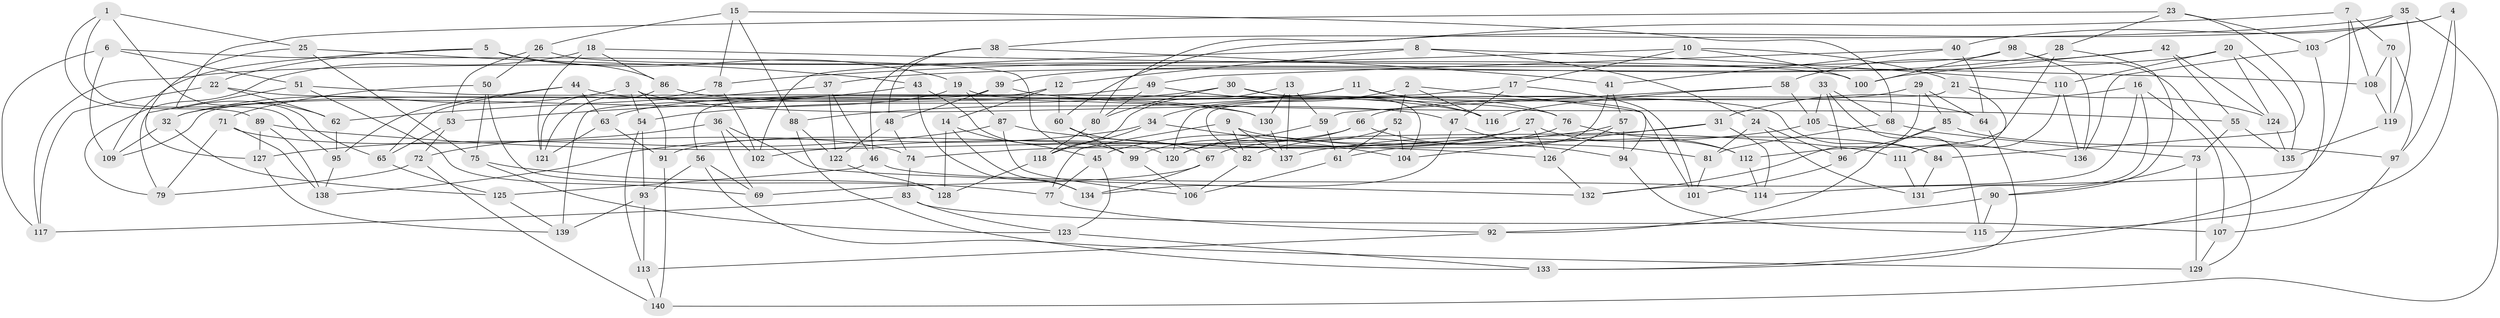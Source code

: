 // coarse degree distribution, {3: 0.11428571428571428, 4: 0.5857142857142857, 6: 0.07142857142857142, 10: 0.014285714285714285, 8: 0.02857142857142857, 5: 0.05714285714285714, 9: 0.07142857142857142, 11: 0.02857142857142857, 14: 0.014285714285714285, 13: 0.014285714285714285}
// Generated by graph-tools (version 1.1) at 2025/01/03/04/25 22:01:14]
// undirected, 140 vertices, 280 edges
graph export_dot {
graph [start="1"]
  node [color=gray90,style=filled];
  1;
  2;
  3;
  4;
  5;
  6;
  7;
  8;
  9;
  10;
  11;
  12;
  13;
  14;
  15;
  16;
  17;
  18;
  19;
  20;
  21;
  22;
  23;
  24;
  25;
  26;
  27;
  28;
  29;
  30;
  31;
  32;
  33;
  34;
  35;
  36;
  37;
  38;
  39;
  40;
  41;
  42;
  43;
  44;
  45;
  46;
  47;
  48;
  49;
  50;
  51;
  52;
  53;
  54;
  55;
  56;
  57;
  58;
  59;
  60;
  61;
  62;
  63;
  64;
  65;
  66;
  67;
  68;
  69;
  70;
  71;
  72;
  73;
  74;
  75;
  76;
  77;
  78;
  79;
  80;
  81;
  82;
  83;
  84;
  85;
  86;
  87;
  88;
  89;
  90;
  91;
  92;
  93;
  94;
  95;
  96;
  97;
  98;
  99;
  100;
  101;
  102;
  103;
  104;
  105;
  106;
  107;
  108;
  109;
  110;
  111;
  112;
  113;
  114;
  115;
  116;
  117;
  118;
  119;
  120;
  121;
  122;
  123;
  124;
  125;
  126;
  127;
  128;
  129;
  130;
  131;
  132;
  133;
  134;
  135;
  136;
  137;
  138;
  139;
  140;
  1 -- 25;
  1 -- 95;
  1 -- 65;
  1 -- 89;
  2 -- 94;
  2 -- 52;
  2 -- 116;
  2 -- 34;
  3 -- 54;
  3 -- 47;
  3 -- 91;
  3 -- 32;
  4 -- 40;
  4 -- 115;
  4 -- 60;
  4 -- 97;
  5 -- 86;
  5 -- 22;
  5 -- 109;
  5 -- 19;
  6 -- 117;
  6 -- 120;
  6 -- 51;
  6 -- 109;
  7 -- 108;
  7 -- 80;
  7 -- 114;
  7 -- 70;
  8 -- 24;
  8 -- 110;
  8 -- 102;
  8 -- 12;
  9 -- 82;
  9 -- 137;
  9 -- 77;
  9 -- 84;
  10 -- 78;
  10 -- 100;
  10 -- 21;
  10 -- 17;
  11 -- 88;
  11 -- 76;
  11 -- 64;
  11 -- 63;
  12 -- 56;
  12 -- 14;
  12 -- 60;
  13 -- 118;
  13 -- 59;
  13 -- 130;
  13 -- 137;
  14 -- 45;
  14 -- 128;
  14 -- 134;
  15 -- 88;
  15 -- 78;
  15 -- 68;
  15 -- 26;
  16 -- 107;
  16 -- 31;
  16 -- 131;
  16 -- 132;
  17 -- 47;
  17 -- 101;
  17 -- 120;
  18 -- 108;
  18 -- 79;
  18 -- 86;
  18 -- 121;
  19 -- 32;
  19 -- 84;
  19 -- 87;
  20 -- 135;
  20 -- 37;
  20 -- 110;
  20 -- 124;
  21 -- 82;
  21 -- 124;
  21 -- 111;
  22 -- 130;
  22 -- 62;
  22 -- 117;
  23 -- 28;
  23 -- 62;
  23 -- 103;
  23 -- 84;
  24 -- 131;
  24 -- 81;
  24 -- 96;
  25 -- 127;
  25 -- 43;
  25 -- 75;
  26 -- 50;
  26 -- 100;
  26 -- 53;
  27 -- 45;
  27 -- 112;
  27 -- 126;
  27 -- 74;
  28 -- 90;
  28 -- 112;
  28 -- 39;
  29 -- 85;
  29 -- 132;
  29 -- 64;
  29 -- 66;
  30 -- 101;
  30 -- 104;
  30 -- 54;
  30 -- 80;
  31 -- 67;
  31 -- 104;
  31 -- 114;
  32 -- 125;
  32 -- 109;
  33 -- 68;
  33 -- 105;
  33 -- 115;
  33 -- 96;
  34 -- 118;
  34 -- 104;
  34 -- 138;
  35 -- 103;
  35 -- 140;
  35 -- 119;
  35 -- 38;
  36 -- 72;
  36 -- 102;
  36 -- 69;
  36 -- 132;
  37 -- 122;
  37 -- 62;
  37 -- 46;
  38 -- 41;
  38 -- 48;
  38 -- 46;
  39 -- 48;
  39 -- 109;
  39 -- 55;
  40 -- 49;
  40 -- 41;
  40 -- 64;
  41 -- 61;
  41 -- 57;
  42 -- 55;
  42 -- 100;
  42 -- 58;
  42 -- 124;
  43 -- 53;
  43 -- 99;
  43 -- 134;
  44 -- 130;
  44 -- 63;
  44 -- 65;
  44 -- 95;
  45 -- 123;
  45 -- 77;
  46 -- 114;
  46 -- 125;
  47 -- 81;
  47 -- 134;
  48 -- 74;
  48 -- 122;
  49 -- 80;
  49 -- 116;
  49 -- 139;
  50 -- 71;
  50 -- 75;
  50 -- 128;
  51 -- 79;
  51 -- 69;
  51 -- 76;
  52 -- 104;
  52 -- 120;
  52 -- 61;
  53 -- 72;
  53 -- 65;
  54 -- 93;
  54 -- 113;
  55 -- 73;
  55 -- 135;
  56 -- 69;
  56 -- 129;
  56 -- 93;
  57 -- 126;
  57 -- 94;
  57 -- 102;
  58 -- 105;
  58 -- 59;
  58 -- 116;
  59 -- 120;
  59 -- 61;
  60 -- 67;
  60 -- 99;
  61 -- 106;
  62 -- 95;
  63 -- 91;
  63 -- 121;
  64 -- 133;
  65 -- 125;
  66 -- 91;
  66 -- 99;
  66 -- 94;
  67 -- 69;
  67 -- 134;
  68 -- 73;
  68 -- 81;
  70 -- 119;
  70 -- 108;
  70 -- 97;
  71 -- 74;
  71 -- 138;
  71 -- 79;
  72 -- 79;
  72 -- 140;
  73 -- 129;
  73 -- 90;
  74 -- 83;
  75 -- 123;
  75 -- 77;
  76 -- 112;
  76 -- 82;
  77 -- 92;
  78 -- 121;
  78 -- 102;
  80 -- 118;
  81 -- 101;
  82 -- 106;
  83 -- 107;
  83 -- 123;
  83 -- 117;
  84 -- 131;
  85 -- 92;
  85 -- 97;
  85 -- 96;
  86 -- 116;
  86 -- 121;
  87 -- 127;
  87 -- 106;
  87 -- 111;
  88 -- 122;
  88 -- 133;
  89 -- 138;
  89 -- 126;
  89 -- 127;
  90 -- 115;
  90 -- 92;
  91 -- 140;
  92 -- 113;
  93 -- 113;
  93 -- 139;
  94 -- 115;
  95 -- 138;
  96 -- 101;
  97 -- 107;
  98 -- 100;
  98 -- 117;
  98 -- 136;
  98 -- 129;
  99 -- 106;
  103 -- 133;
  103 -- 136;
  105 -- 137;
  105 -- 136;
  107 -- 129;
  108 -- 119;
  110 -- 111;
  110 -- 136;
  111 -- 131;
  112 -- 114;
  113 -- 140;
  118 -- 128;
  119 -- 135;
  122 -- 128;
  123 -- 133;
  124 -- 135;
  125 -- 139;
  126 -- 132;
  127 -- 139;
  130 -- 137;
}
